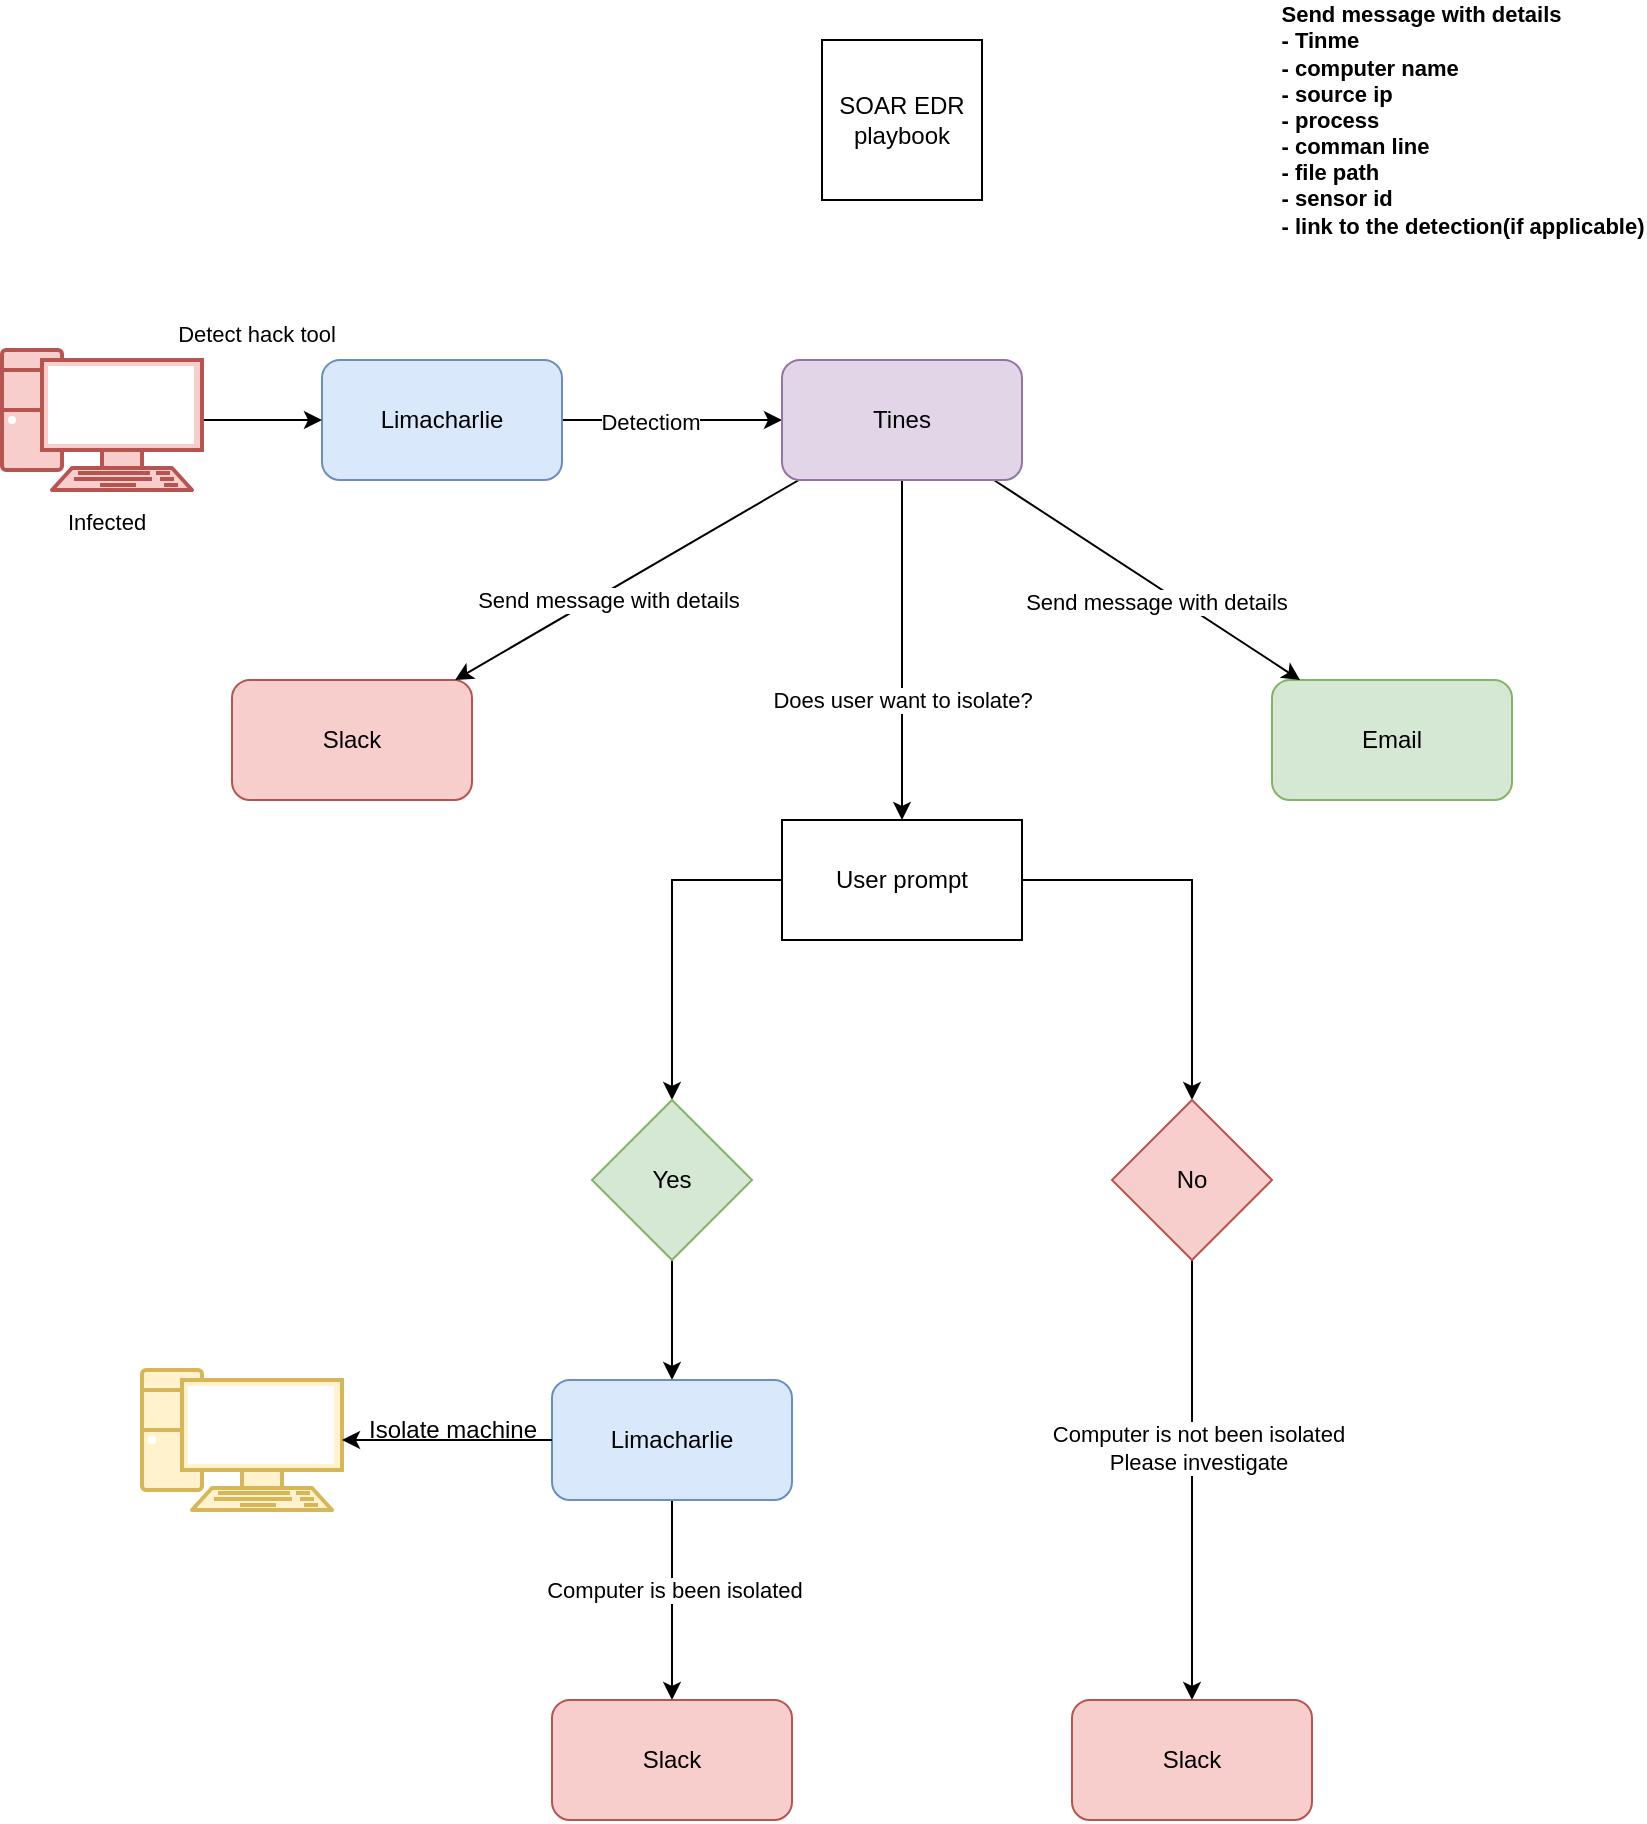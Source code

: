 <mxfile version="24.7.1" type="device">
  <diagram name="Page-1" id="C2BhPdJ9gyQo5coQyA4n">
    <mxGraphModel dx="1812" dy="542" grid="1" gridSize="10" guides="1" tooltips="1" connect="1" arrows="1" fold="1" page="1" pageScale="1" pageWidth="850" pageHeight="1100" math="0" shadow="0">
      <root>
        <mxCell id="0" />
        <mxCell id="1" parent="0" />
        <mxCell id="M_Cu6ki4473zLBdm54El-1" value="SOAR EDR playbook" style="whiteSpace=wrap;html=1;aspect=fixed;" vertex="1" parent="1">
          <mxGeometry x="400" y="40" width="80" height="80" as="geometry" />
        </mxCell>
        <mxCell id="M_Cu6ki4473zLBdm54El-3" value="Slack" style="rounded=1;whiteSpace=wrap;html=1;fillColor=#f8cecc;strokeColor=#b85450;" vertex="1" parent="1">
          <mxGeometry x="105" y="360" width="120" height="60" as="geometry" />
        </mxCell>
        <mxCell id="M_Cu6ki4473zLBdm54El-4" value="Email" style="rounded=1;whiteSpace=wrap;html=1;fillColor=#d5e8d4;strokeColor=#82b366;" vertex="1" parent="1">
          <mxGeometry x="625" y="360" width="120" height="60" as="geometry" />
        </mxCell>
        <mxCell id="M_Cu6ki4473zLBdm54El-8" style="edgeStyle=orthogonalEdgeStyle;rounded=0;orthogonalLoop=1;jettySize=auto;html=1;entryX=0;entryY=0.5;entryDx=0;entryDy=0;" edge="1" parent="1" source="M_Cu6ki4473zLBdm54El-5" target="M_Cu6ki4473zLBdm54El-6">
          <mxGeometry relative="1" as="geometry" />
        </mxCell>
        <mxCell id="M_Cu6ki4473zLBdm54El-9" value="Detectiom" style="edgeLabel;html=1;align=center;verticalAlign=middle;resizable=0;points=[];" vertex="1" connectable="0" parent="M_Cu6ki4473zLBdm54El-8">
          <mxGeometry x="-0.2" y="-1" relative="1" as="geometry">
            <mxPoint as="offset" />
          </mxGeometry>
        </mxCell>
        <mxCell id="M_Cu6ki4473zLBdm54El-5" value="Limacharlie" style="rounded=1;whiteSpace=wrap;html=1;fillColor=#dae8fc;strokeColor=#6c8ebf;" vertex="1" parent="1">
          <mxGeometry x="150" y="200" width="120" height="60" as="geometry" />
        </mxCell>
        <mxCell id="M_Cu6ki4473zLBdm54El-11" style="rounded=0;orthogonalLoop=1;jettySize=auto;html=1;" edge="1" parent="1" source="M_Cu6ki4473zLBdm54El-6" target="M_Cu6ki4473zLBdm54El-3">
          <mxGeometry relative="1" as="geometry" />
        </mxCell>
        <mxCell id="M_Cu6ki4473zLBdm54El-12" value="Send message with details" style="edgeLabel;html=1;align=center;verticalAlign=middle;resizable=0;points=[];" vertex="1" connectable="0" parent="M_Cu6ki4473zLBdm54El-11">
          <mxGeometry x="0.043" y="9" relative="1" as="geometry">
            <mxPoint x="-11" as="offset" />
          </mxGeometry>
        </mxCell>
        <mxCell id="M_Cu6ki4473zLBdm54El-13" style="rounded=0;orthogonalLoop=1;jettySize=auto;html=1;" edge="1" parent="1" source="M_Cu6ki4473zLBdm54El-6" target="M_Cu6ki4473zLBdm54El-4">
          <mxGeometry relative="1" as="geometry" />
        </mxCell>
        <mxCell id="M_Cu6ki4473zLBdm54El-14" value="Send message with details" style="edgeLabel;html=1;align=center;verticalAlign=middle;resizable=0;points=[];" vertex="1" connectable="0" parent="M_Cu6ki4473zLBdm54El-13">
          <mxGeometry x="-0.099" y="2" relative="1" as="geometry">
            <mxPoint x="11" y="17" as="offset" />
          </mxGeometry>
        </mxCell>
        <mxCell id="M_Cu6ki4473zLBdm54El-18" style="edgeStyle=orthogonalEdgeStyle;rounded=0;orthogonalLoop=1;jettySize=auto;html=1;" edge="1" parent="1" source="M_Cu6ki4473zLBdm54El-6" target="M_Cu6ki4473zLBdm54El-17">
          <mxGeometry relative="1" as="geometry" />
        </mxCell>
        <mxCell id="M_Cu6ki4473zLBdm54El-30" value="Does user want to isolate?" style="edgeLabel;html=1;align=center;verticalAlign=middle;resizable=0;points=[];" vertex="1" connectable="0" parent="M_Cu6ki4473zLBdm54El-18">
          <mxGeometry x="-0.03" y="2" relative="1" as="geometry">
            <mxPoint x="-2" y="27" as="offset" />
          </mxGeometry>
        </mxCell>
        <mxCell id="M_Cu6ki4473zLBdm54El-6" value="Tines" style="rounded=1;whiteSpace=wrap;html=1;fillColor=#e1d5e7;strokeColor=#9673a6;" vertex="1" parent="1">
          <mxGeometry x="380" y="200" width="120" height="60" as="geometry" />
        </mxCell>
        <mxCell id="M_Cu6ki4473zLBdm54El-15" value="&lt;div style=&quot;text-align: justify;&quot;&gt;&lt;b&gt;Send message with details&lt;/b&gt;&lt;/div&gt;&lt;div&gt;&lt;div style=&quot;text-align: justify;&quot;&gt;&lt;b&gt;- Tinme&lt;/b&gt;&lt;/div&gt;&lt;div style=&quot;text-align: justify;&quot;&gt;&lt;b&gt;- computer name&lt;/b&gt;&lt;/div&gt;&lt;div style=&quot;text-align: justify;&quot;&gt;&lt;b&gt;- source ip&lt;/b&gt;&lt;/div&gt;&lt;div style=&quot;text-align: justify;&quot;&gt;&lt;b&gt;- process&amp;nbsp;&lt;/b&gt;&lt;/div&gt;&lt;div style=&quot;text-align: justify;&quot;&gt;&lt;b&gt;- comman line&lt;/b&gt;&lt;/div&gt;&lt;div style=&quot;text-align: justify;&quot;&gt;&lt;b&gt;- file path&amp;nbsp;&lt;/b&gt;&lt;/div&gt;&lt;div style=&quot;text-align: justify;&quot;&gt;&lt;b&gt;- sensor id&lt;/b&gt;&lt;/div&gt;&lt;div style=&quot;text-align: justify;&quot;&gt;&lt;b&gt;- link to the detection(if applicable)&lt;/b&gt;&lt;/div&gt;&lt;/div&gt;" style="edgeLabel;html=1;align=center;verticalAlign=middle;resizable=0;points=[];" vertex="1" connectable="0" parent="1">
          <mxGeometry x="720.0" y="79.999" as="geometry" />
        </mxCell>
        <mxCell id="M_Cu6ki4473zLBdm54El-22" value="" style="edgeStyle=orthogonalEdgeStyle;rounded=0;orthogonalLoop=1;jettySize=auto;html=1;" edge="1" parent="1" source="M_Cu6ki4473zLBdm54El-17" target="M_Cu6ki4473zLBdm54El-21">
          <mxGeometry relative="1" as="geometry" />
        </mxCell>
        <mxCell id="M_Cu6ki4473zLBdm54El-24" value="" style="edgeStyle=orthogonalEdgeStyle;rounded=0;orthogonalLoop=1;jettySize=auto;html=1;" edge="1" parent="1" source="M_Cu6ki4473zLBdm54El-17" target="M_Cu6ki4473zLBdm54El-23">
          <mxGeometry relative="1" as="geometry" />
        </mxCell>
        <mxCell id="M_Cu6ki4473zLBdm54El-17" value="User prompt" style="rounded=0;whiteSpace=wrap;html=1;" vertex="1" parent="1">
          <mxGeometry x="380" y="430" width="120" height="60" as="geometry" />
        </mxCell>
        <mxCell id="M_Cu6ki4473zLBdm54El-36" style="edgeStyle=orthogonalEdgeStyle;rounded=0;orthogonalLoop=1;jettySize=auto;html=1;" edge="1" parent="1" source="M_Cu6ki4473zLBdm54El-21" target="M_Cu6ki4473zLBdm54El-35">
          <mxGeometry relative="1" as="geometry" />
        </mxCell>
        <mxCell id="M_Cu6ki4473zLBdm54El-37" value="Computer is not been isolated&lt;div&gt;Please investigate&lt;/div&gt;" style="edgeLabel;html=1;align=center;verticalAlign=middle;resizable=0;points=[];" vertex="1" connectable="0" parent="M_Cu6ki4473zLBdm54El-36">
          <mxGeometry x="-0.15" y="3" relative="1" as="geometry">
            <mxPoint as="offset" />
          </mxGeometry>
        </mxCell>
        <mxCell id="M_Cu6ki4473zLBdm54El-21" value="No" style="rhombus;whiteSpace=wrap;html=1;rounded=0;fillColor=#f8cecc;strokeColor=#b85450;" vertex="1" parent="1">
          <mxGeometry x="545" y="570" width="80" height="80" as="geometry" />
        </mxCell>
        <mxCell id="M_Cu6ki4473zLBdm54El-26" style="edgeStyle=orthogonalEdgeStyle;rounded=0;orthogonalLoop=1;jettySize=auto;html=1;" edge="1" parent="1" source="M_Cu6ki4473zLBdm54El-23" target="M_Cu6ki4473zLBdm54El-25">
          <mxGeometry relative="1" as="geometry" />
        </mxCell>
        <mxCell id="M_Cu6ki4473zLBdm54El-23" value="Yes" style="rhombus;whiteSpace=wrap;html=1;rounded=0;fillColor=#d5e8d4;strokeColor=#82b366;" vertex="1" parent="1">
          <mxGeometry x="285" y="570" width="80" height="80" as="geometry" />
        </mxCell>
        <mxCell id="M_Cu6ki4473zLBdm54El-32" style="edgeStyle=orthogonalEdgeStyle;rounded=0;orthogonalLoop=1;jettySize=auto;html=1;entryX=0.5;entryY=0;entryDx=0;entryDy=0;" edge="1" parent="1" source="M_Cu6ki4473zLBdm54El-25" target="M_Cu6ki4473zLBdm54El-31">
          <mxGeometry relative="1" as="geometry" />
        </mxCell>
        <mxCell id="M_Cu6ki4473zLBdm54El-33" value="Computer is been isolated" style="edgeLabel;html=1;align=center;verticalAlign=middle;resizable=0;points=[];" vertex="1" connectable="0" parent="M_Cu6ki4473zLBdm54El-32">
          <mxGeometry x="-0.1" y="1" relative="1" as="geometry">
            <mxPoint as="offset" />
          </mxGeometry>
        </mxCell>
        <mxCell id="M_Cu6ki4473zLBdm54El-25" value="Limacharlie" style="rounded=1;whiteSpace=wrap;html=1;fillColor=#dae8fc;strokeColor=#6c8ebf;" vertex="1" parent="1">
          <mxGeometry x="265" y="710" width="120" height="60" as="geometry" />
        </mxCell>
        <mxCell id="M_Cu6ki4473zLBdm54El-27" value="" style="verticalAlign=top;verticalLabelPosition=bottom;labelPosition=center;align=center;html=1;outlineConnect=0;fillColor=#fff2cc;strokeColor=#d6b656;gradientDirection=north;strokeWidth=2;shape=mxgraph.networks.pc;" vertex="1" parent="1">
          <mxGeometry x="60" y="705" width="100" height="70" as="geometry" />
        </mxCell>
        <mxCell id="M_Cu6ki4473zLBdm54El-29" value="Isolate machine" style="text;html=1;align=center;verticalAlign=middle;resizable=0;points=[];autosize=1;strokeColor=none;fillColor=none;" vertex="1" parent="1">
          <mxGeometry x="160" y="720" width="110" height="30" as="geometry" />
        </mxCell>
        <mxCell id="M_Cu6ki4473zLBdm54El-31" value="Slack" style="rounded=1;whiteSpace=wrap;html=1;fillColor=#f8cecc;strokeColor=#b85450;" vertex="1" parent="1">
          <mxGeometry x="265" y="870" width="120" height="60" as="geometry" />
        </mxCell>
        <mxCell id="M_Cu6ki4473zLBdm54El-34" style="edgeStyle=orthogonalEdgeStyle;rounded=0;orthogonalLoop=1;jettySize=auto;html=1;entryX=1;entryY=0.5;entryDx=0;entryDy=0;entryPerimeter=0;" edge="1" parent="1" source="M_Cu6ki4473zLBdm54El-25" target="M_Cu6ki4473zLBdm54El-27">
          <mxGeometry relative="1" as="geometry" />
        </mxCell>
        <mxCell id="M_Cu6ki4473zLBdm54El-35" value="Slack" style="rounded=1;whiteSpace=wrap;html=1;fillColor=#f8cecc;strokeColor=#b85450;" vertex="1" parent="1">
          <mxGeometry x="525" y="870" width="120" height="60" as="geometry" />
        </mxCell>
        <mxCell id="M_Cu6ki4473zLBdm54El-39" style="edgeStyle=orthogonalEdgeStyle;rounded=0;orthogonalLoop=1;jettySize=auto;html=1;" edge="1" parent="1" source="M_Cu6ki4473zLBdm54El-38" target="M_Cu6ki4473zLBdm54El-5">
          <mxGeometry relative="1" as="geometry" />
        </mxCell>
        <mxCell id="M_Cu6ki4473zLBdm54El-38" value="" style="verticalAlign=top;verticalLabelPosition=bottom;labelPosition=center;align=center;html=1;outlineConnect=0;fillColor=#f8cecc;strokeColor=#b85450;gradientDirection=north;strokeWidth=2;shape=mxgraph.networks.pc;" vertex="1" parent="1">
          <mxGeometry x="-10" y="195" width="100" height="70" as="geometry" />
        </mxCell>
        <mxCell id="M_Cu6ki4473zLBdm54El-40" value="Infected" style="edgeLabel;html=1;align=center;verticalAlign=middle;resizable=0;points=[];" vertex="1" connectable="0" parent="1">
          <mxGeometry x="299.998" y="220" as="geometry">
            <mxPoint x="-258" y="61" as="offset" />
          </mxGeometry>
        </mxCell>
        <mxCell id="M_Cu6ki4473zLBdm54El-41" value="Detect hack tool" style="edgeLabel;html=1;align=center;verticalAlign=middle;resizable=0;points=[];" vertex="1" connectable="0" parent="1">
          <mxGeometry x="324.998" y="230" as="geometry">
            <mxPoint x="-208" y="-43" as="offset" />
          </mxGeometry>
        </mxCell>
      </root>
    </mxGraphModel>
  </diagram>
</mxfile>

